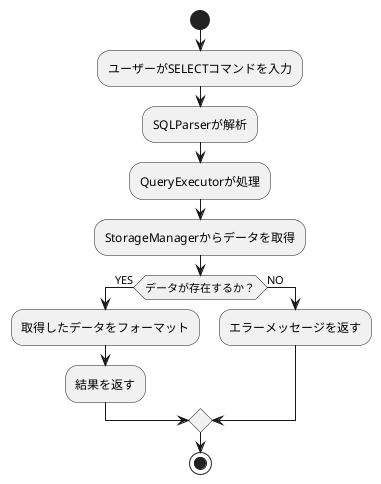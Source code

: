 @startuml
start
:ユーザーがSELECTコマンドを入力;
:SQLParserが解析;
:QueryExecutorが処理;
:StorageManagerからデータを取得;
if (データが存在するか？) then (YES)
    :取得したデータをフォーマット;
    :結果を返す;
else (NO)
    :エラーメッセージを返す;
endif
stop
@enduml
